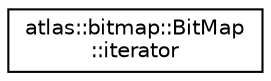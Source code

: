 digraph "Graphical Class Hierarchy"
{
  edge [fontname="Helvetica",fontsize="10",labelfontname="Helvetica",labelfontsize="10"];
  node [fontname="Helvetica",fontsize="10",shape=record];
  rankdir="LR";
  Node1 [label="atlas::bitmap::BitMap\l::iterator",height=0.2,width=0.4,color="black", fillcolor="white", style="filled",URL="$classatlas_1_1bitmap_1_1BitMap_1_1iterator.html",tooltip="Traverses the set bits of a BitMap. "];
}
